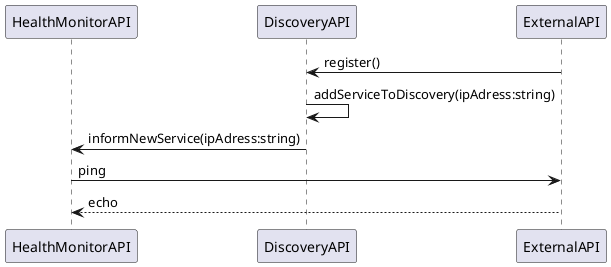 @startuml
participant HealthMonitorAPI as Health
participant DiscoveryAPI as Disc
participant ExternalAPI as Ext

Ext -> Disc: register()
Disc -> Disc: addServiceToDiscovery(ipAdress:string)
Disc -> Health: informNewService(ipAdress:string)
Health -> Ext: ping
Ext --> Health: echo
@enduml